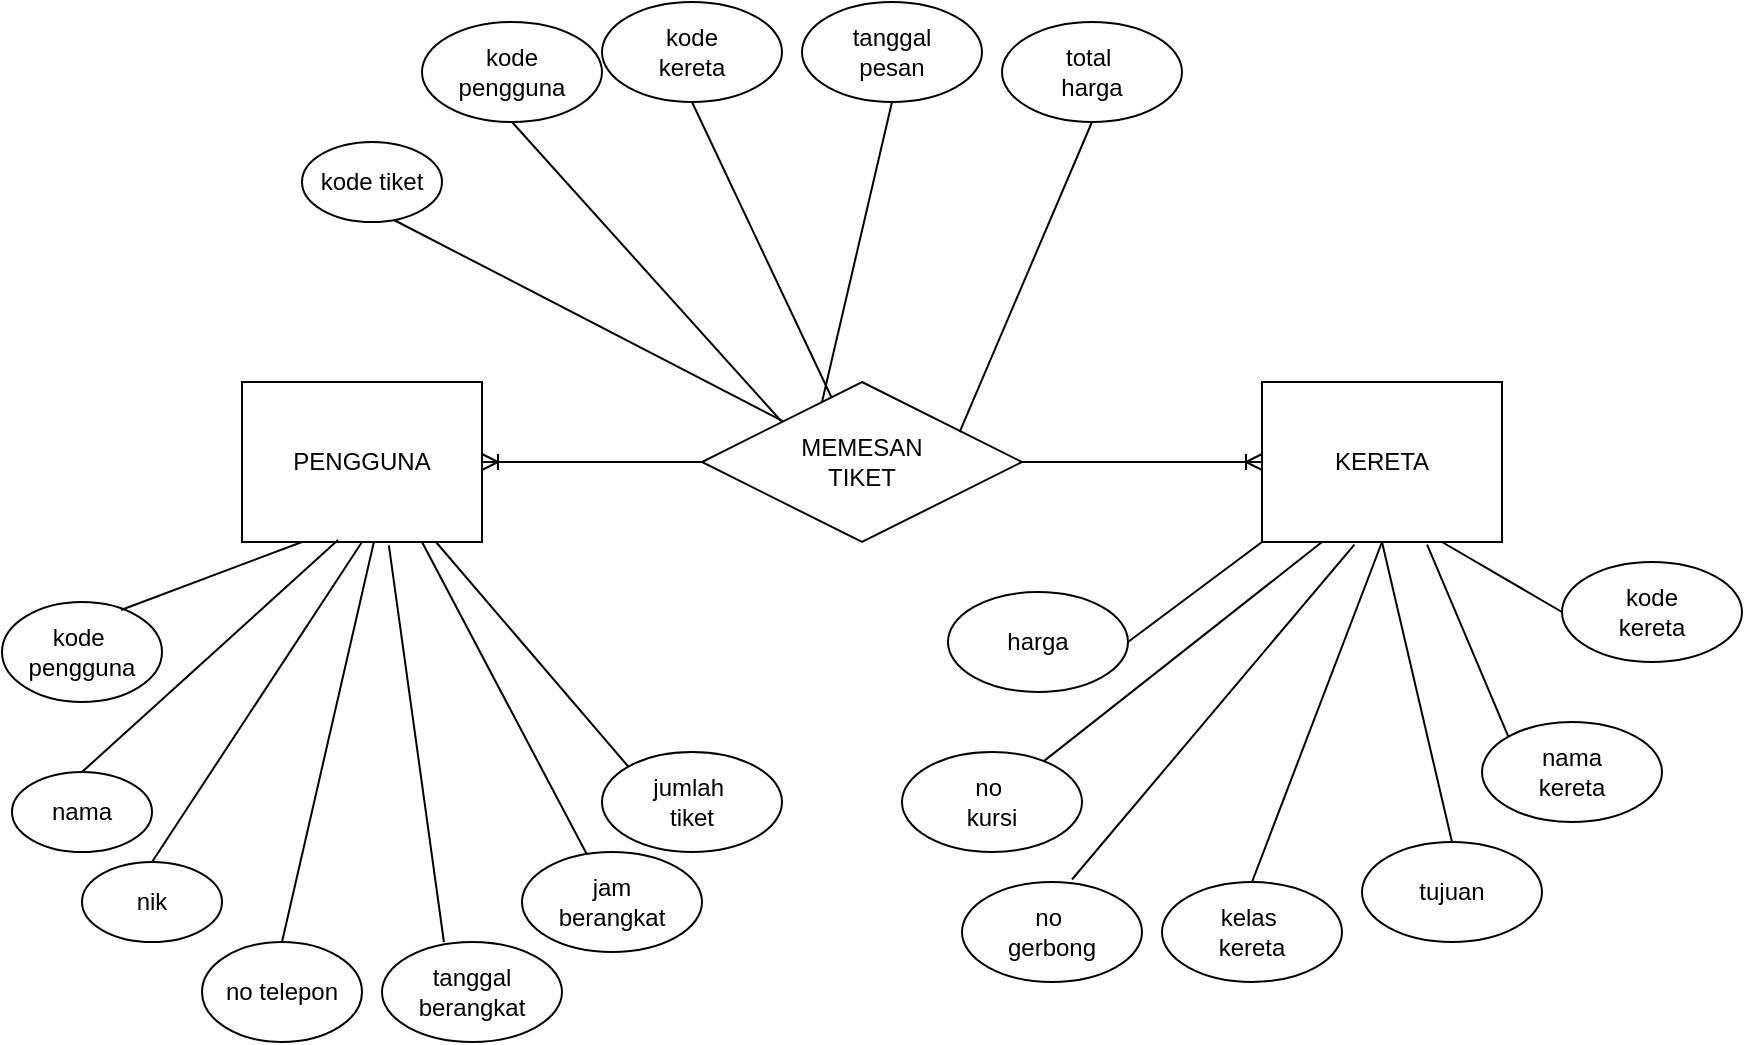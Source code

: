 <mxfile version="22.1.0" type="device">
  <diagram name="Halaman-1" id="B5TU4Ey-0ZTeFgjD5FnV">
    <mxGraphModel dx="1667" dy="825" grid="1" gridSize="10" guides="1" tooltips="1" connect="1" arrows="1" fold="1" page="1" pageScale="1" pageWidth="827" pageHeight="1169" math="0" shadow="0">
      <root>
        <mxCell id="0" />
        <mxCell id="1" parent="0" />
        <mxCell id="OLjb0A5zg21FzflNNjin-12" style="edgeStyle=orthogonalEdgeStyle;rounded=0;orthogonalLoop=1;jettySize=auto;html=1;startArrow=ERoneToMany;startFill=0;endArrow=none;endFill=0;entryX=0;entryY=0.5;entryDx=0;entryDy=0;" parent="1" source="OLjb0A5zg21FzflNNjin-1" target="OLjb0A5zg21FzflNNjin-3" edge="1">
          <mxGeometry relative="1" as="geometry">
            <mxPoint x="280" y="400" as="targetPoint" />
          </mxGeometry>
        </mxCell>
        <mxCell id="OLjb0A5zg21FzflNNjin-1" value="PENGGUNA" style="rounded=0;whiteSpace=wrap;html=1;" parent="1" vertex="1">
          <mxGeometry x="60" y="360" width="120" height="80" as="geometry" />
        </mxCell>
        <mxCell id="OLjb0A5zg21FzflNNjin-13" style="edgeStyle=orthogonalEdgeStyle;rounded=0;orthogonalLoop=1;jettySize=auto;html=1;startArrow=ERoneToMany;startFill=0;endArrow=none;endFill=0;entryX=1;entryY=0.5;entryDx=0;entryDy=0;" parent="1" source="OLjb0A5zg21FzflNNjin-2" target="OLjb0A5zg21FzflNNjin-3" edge="1">
          <mxGeometry relative="1" as="geometry">
            <mxPoint x="460" y="400" as="targetPoint" />
          </mxGeometry>
        </mxCell>
        <mxCell id="OLjb0A5zg21FzflNNjin-2" value="KERETA" style="rounded=0;whiteSpace=wrap;html=1;" parent="1" vertex="1">
          <mxGeometry x="570" y="360" width="120" height="80" as="geometry" />
        </mxCell>
        <mxCell id="OLjb0A5zg21FzflNNjin-3" value="MEMESAN&lt;br&gt;TIKET" style="rhombus;whiteSpace=wrap;html=1;" parent="1" vertex="1">
          <mxGeometry x="290" y="360" width="160" height="80" as="geometry" />
        </mxCell>
        <mxCell id="OLjb0A5zg21FzflNNjin-4" value="nama" style="ellipse;whiteSpace=wrap;html=1;" parent="1" vertex="1">
          <mxGeometry x="-55" y="555" width="70" height="40" as="geometry" />
        </mxCell>
        <mxCell id="OLjb0A5zg21FzflNNjin-5" value="nik" style="ellipse;whiteSpace=wrap;html=1;" parent="1" vertex="1">
          <mxGeometry x="-20" y="600" width="70" height="40" as="geometry" />
        </mxCell>
        <mxCell id="OLjb0A5zg21FzflNNjin-6" value="no telepon" style="ellipse;whiteSpace=wrap;html=1;" parent="1" vertex="1">
          <mxGeometry x="40" y="640" width="80" height="50" as="geometry" />
        </mxCell>
        <mxCell id="OLjb0A5zg21FzflNNjin-15" value="kode tiket" style="ellipse;whiteSpace=wrap;html=1;" parent="1" vertex="1">
          <mxGeometry x="90" y="240" width="70" height="40" as="geometry" />
        </mxCell>
        <mxCell id="OLjb0A5zg21FzflNNjin-16" value="tanggal&lt;br&gt;berangkat" style="ellipse;whiteSpace=wrap;html=1;" parent="1" vertex="1">
          <mxGeometry x="130" y="640" width="90" height="50" as="geometry" />
        </mxCell>
        <mxCell id="OLjb0A5zg21FzflNNjin-18" value="jam&lt;br&gt;berangkat" style="ellipse;whiteSpace=wrap;html=1;" parent="1" vertex="1">
          <mxGeometry x="200" y="595" width="90" height="50" as="geometry" />
        </mxCell>
        <mxCell id="OLjb0A5zg21FzflNNjin-19" value="tanggal&lt;br&gt;pesan" style="ellipse;whiteSpace=wrap;html=1;" parent="1" vertex="1">
          <mxGeometry x="340" y="170" width="90" height="50" as="geometry" />
        </mxCell>
        <mxCell id="OLjb0A5zg21FzflNNjin-20" value="jumlah&amp;nbsp;&lt;br&gt;tiket" style="ellipse;whiteSpace=wrap;html=1;" parent="1" vertex="1">
          <mxGeometry x="240" y="545" width="90" height="50" as="geometry" />
        </mxCell>
        <mxCell id="OLjb0A5zg21FzflNNjin-21" value="total&amp;nbsp;&lt;br&gt;harga" style="ellipse;whiteSpace=wrap;html=1;" parent="1" vertex="1">
          <mxGeometry x="440" y="180" width="90" height="50" as="geometry" />
        </mxCell>
        <mxCell id="OLjb0A5zg21FzflNNjin-24" value="" style="endArrow=none;html=1;rounded=0;entryX=0.657;entryY=0.975;entryDx=0;entryDy=0;entryPerimeter=0;" parent="1" source="OLjb0A5zg21FzflNNjin-3" target="OLjb0A5zg21FzflNNjin-15" edge="1">
          <mxGeometry width="50" height="50" relative="1" as="geometry">
            <mxPoint x="130" y="340" as="sourcePoint" />
            <mxPoint x="180" y="290" as="targetPoint" />
          </mxGeometry>
        </mxCell>
        <mxCell id="OLjb0A5zg21FzflNNjin-25" value="" style="endArrow=none;html=1;rounded=0;entryX=0.5;entryY=1;entryDx=0;entryDy=0;" parent="1" target="OLjb0A5zg21FzflNNjin-19" edge="1">
          <mxGeometry width="50" height="50" relative="1" as="geometry">
            <mxPoint x="350" y="370" as="sourcePoint" />
            <mxPoint x="265" y="230" as="targetPoint" />
          </mxGeometry>
        </mxCell>
        <mxCell id="OLjb0A5zg21FzflNNjin-26" value="" style="endArrow=none;html=1;rounded=0;entryX=0.344;entryY=0;entryDx=0;entryDy=0;exitX=0.612;exitY=1.021;exitDx=0;exitDy=0;exitPerimeter=0;entryPerimeter=0;" parent="1" source="OLjb0A5zg21FzflNNjin-1" target="OLjb0A5zg21FzflNNjin-16" edge="1">
          <mxGeometry width="50" height="50" relative="1" as="geometry">
            <mxPoint x="353" y="398" as="sourcePoint" />
            <mxPoint x="205" y="310" as="targetPoint" />
          </mxGeometry>
        </mxCell>
        <mxCell id="OLjb0A5zg21FzflNNjin-27" value="" style="endArrow=none;html=1;rounded=0;exitX=0.75;exitY=1;exitDx=0;exitDy=0;" parent="1" source="OLjb0A5zg21FzflNNjin-1" target="OLjb0A5zg21FzflNNjin-18" edge="1">
          <mxGeometry width="50" height="50" relative="1" as="geometry">
            <mxPoint x="363" y="408" as="sourcePoint" />
            <mxPoint x="215" y="320" as="targetPoint" />
          </mxGeometry>
        </mxCell>
        <mxCell id="OLjb0A5zg21FzflNNjin-28" value="" style="endArrow=none;html=1;rounded=0;entryX=0;entryY=0;entryDx=0;entryDy=0;exitX=0.81;exitY=1.003;exitDx=0;exitDy=0;exitPerimeter=0;" parent="1" source="OLjb0A5zg21FzflNNjin-1" target="OLjb0A5zg21FzflNNjin-20" edge="1">
          <mxGeometry width="50" height="50" relative="1" as="geometry">
            <mxPoint x="373" y="418" as="sourcePoint" />
            <mxPoint x="225" y="330" as="targetPoint" />
          </mxGeometry>
        </mxCell>
        <mxCell id="OLjb0A5zg21FzflNNjin-29" value="" style="endArrow=none;html=1;rounded=0;entryX=0.5;entryY=1;entryDx=0;entryDy=0;exitX=0.805;exitY=0.313;exitDx=0;exitDy=0;exitPerimeter=0;" parent="1" source="OLjb0A5zg21FzflNNjin-3" target="OLjb0A5zg21FzflNNjin-21" edge="1">
          <mxGeometry width="50" height="50" relative="1" as="geometry">
            <mxPoint x="427" y="382" as="sourcePoint" />
            <mxPoint x="235" y="340" as="targetPoint" />
          </mxGeometry>
        </mxCell>
        <mxCell id="OLjb0A5zg21FzflNNjin-30" value="kode&lt;br&gt;kereta" style="ellipse;whiteSpace=wrap;html=1;" parent="1" vertex="1">
          <mxGeometry x="720" y="450" width="90" height="50" as="geometry" />
        </mxCell>
        <mxCell id="OLjb0A5zg21FzflNNjin-31" value="nama&lt;br&gt;kereta" style="ellipse;whiteSpace=wrap;html=1;" parent="1" vertex="1">
          <mxGeometry x="680" y="530" width="90" height="50" as="geometry" />
        </mxCell>
        <mxCell id="OLjb0A5zg21FzflNNjin-32" value="kelas&amp;nbsp;&lt;br&gt;kereta" style="ellipse;whiteSpace=wrap;html=1;" parent="1" vertex="1">
          <mxGeometry x="520" y="610" width="90" height="50" as="geometry" />
        </mxCell>
        <mxCell id="OLjb0A5zg21FzflNNjin-33" value="tujuan" style="ellipse;whiteSpace=wrap;html=1;" parent="1" vertex="1">
          <mxGeometry x="620" y="590" width="90" height="50" as="geometry" />
        </mxCell>
        <mxCell id="OLjb0A5zg21FzflNNjin-34" value="harga" style="ellipse;whiteSpace=wrap;html=1;" parent="1" vertex="1">
          <mxGeometry x="413" y="465" width="90" height="50" as="geometry" />
        </mxCell>
        <mxCell id="OLjb0A5zg21FzflNNjin-35" value="no&amp;nbsp;&lt;br&gt;gerbong" style="ellipse;whiteSpace=wrap;html=1;" parent="1" vertex="1">
          <mxGeometry x="420" y="610" width="90" height="50" as="geometry" />
        </mxCell>
        <mxCell id="OLjb0A5zg21FzflNNjin-36" value="no&amp;nbsp;&lt;br&gt;kursi" style="ellipse;whiteSpace=wrap;html=1;" parent="1" vertex="1">
          <mxGeometry x="390" y="545" width="90" height="50" as="geometry" />
        </mxCell>
        <mxCell id="OLjb0A5zg21FzflNNjin-38" value="" style="endArrow=none;html=1;rounded=0;exitX=1;exitY=0.5;exitDx=0;exitDy=0;" parent="1" source="OLjb0A5zg21FzflNNjin-34" edge="1">
          <mxGeometry width="50" height="50" relative="1" as="geometry">
            <mxPoint x="520" y="490" as="sourcePoint" />
            <mxPoint x="570" y="440" as="targetPoint" />
          </mxGeometry>
        </mxCell>
        <mxCell id="OLjb0A5zg21FzflNNjin-40" value="" style="endArrow=none;html=1;rounded=0;entryX=0.25;entryY=1;entryDx=0;entryDy=0;" parent="1" source="OLjb0A5zg21FzflNNjin-36" target="OLjb0A5zg21FzflNNjin-2" edge="1">
          <mxGeometry width="50" height="50" relative="1" as="geometry">
            <mxPoint x="513" y="500" as="sourcePoint" />
            <mxPoint x="580" y="450" as="targetPoint" />
          </mxGeometry>
        </mxCell>
        <mxCell id="OLjb0A5zg21FzflNNjin-41" value="" style="endArrow=none;html=1;rounded=0;exitX=0.611;exitY=-0.025;exitDx=0;exitDy=0;exitPerimeter=0;entryX=0.385;entryY=1.016;entryDx=0;entryDy=0;entryPerimeter=0;" parent="1" source="OLjb0A5zg21FzflNNjin-35" target="OLjb0A5zg21FzflNNjin-2" edge="1">
          <mxGeometry width="50" height="50" relative="1" as="geometry">
            <mxPoint x="523" y="510" as="sourcePoint" />
            <mxPoint x="590" y="460" as="targetPoint" />
          </mxGeometry>
        </mxCell>
        <mxCell id="OLjb0A5zg21FzflNNjin-42" value="" style="endArrow=none;html=1;rounded=0;exitX=0.5;exitY=0;exitDx=0;exitDy=0;" parent="1" source="OLjb0A5zg21FzflNNjin-32" edge="1">
          <mxGeometry width="50" height="50" relative="1" as="geometry">
            <mxPoint x="555" y="600" as="sourcePoint" />
            <mxPoint x="630" y="440" as="targetPoint" />
            <Array as="points">
              <mxPoint x="630" y="440" />
            </Array>
          </mxGeometry>
        </mxCell>
        <mxCell id="OLjb0A5zg21FzflNNjin-43" value="" style="endArrow=none;html=1;rounded=0;exitX=0.5;exitY=0;exitDx=0;exitDy=0;entryX=0.5;entryY=1;entryDx=0;entryDy=0;" parent="1" source="OLjb0A5zg21FzflNNjin-33" target="OLjb0A5zg21FzflNNjin-2" edge="1">
          <mxGeometry width="50" height="50" relative="1" as="geometry">
            <mxPoint x="543" y="530" as="sourcePoint" />
            <mxPoint x="610" y="480" as="targetPoint" />
          </mxGeometry>
        </mxCell>
        <mxCell id="OLjb0A5zg21FzflNNjin-44" value="" style="endArrow=none;html=1;rounded=0;exitX=0;exitY=0;exitDx=0;exitDy=0;entryX=0.688;entryY=1.016;entryDx=0;entryDy=0;entryPerimeter=0;" parent="1" source="OLjb0A5zg21FzflNNjin-31" target="OLjb0A5zg21FzflNNjin-2" edge="1">
          <mxGeometry width="50" height="50" relative="1" as="geometry">
            <mxPoint x="553" y="540" as="sourcePoint" />
            <mxPoint x="620" y="490" as="targetPoint" />
          </mxGeometry>
        </mxCell>
        <mxCell id="OLjb0A5zg21FzflNNjin-45" value="" style="endArrow=none;html=1;rounded=0;exitX=0.75;exitY=1;exitDx=0;exitDy=0;entryX=0;entryY=0.5;entryDx=0;entryDy=0;" parent="1" source="OLjb0A5zg21FzflNNjin-2" target="OLjb0A5zg21FzflNNjin-30" edge="1">
          <mxGeometry width="50" height="50" relative="1" as="geometry">
            <mxPoint x="563" y="550" as="sourcePoint" />
            <mxPoint x="630" y="500" as="targetPoint" />
          </mxGeometry>
        </mxCell>
        <mxCell id="OLjb0A5zg21FzflNNjin-46" value="" style="endArrow=none;html=1;rounded=0;exitX=0.5;exitY=0;exitDx=0;exitDy=0;entryX=0.4;entryY=0.988;entryDx=0;entryDy=0;entryPerimeter=0;" parent="1" source="OLjb0A5zg21FzflNNjin-4" target="OLjb0A5zg21FzflNNjin-1" edge="1">
          <mxGeometry width="50" height="50" relative="1" as="geometry">
            <mxPoint x="30" y="490" as="sourcePoint" />
            <mxPoint x="80" y="440" as="targetPoint" />
          </mxGeometry>
        </mxCell>
        <mxCell id="OLjb0A5zg21FzflNNjin-47" value="" style="endArrow=none;html=1;rounded=0;entryX=0.5;entryY=1;entryDx=0;entryDy=0;exitX=0.5;exitY=0;exitDx=0;exitDy=0;" parent="1" source="OLjb0A5zg21FzflNNjin-5" target="OLjb0A5zg21FzflNNjin-1" edge="1">
          <mxGeometry width="50" height="50" relative="1" as="geometry">
            <mxPoint x="110" y="540" as="sourcePoint" />
            <mxPoint x="90" y="450" as="targetPoint" />
          </mxGeometry>
        </mxCell>
        <mxCell id="OLjb0A5zg21FzflNNjin-48" value="" style="endArrow=none;html=1;rounded=0;exitX=0.5;exitY=0;exitDx=0;exitDy=0;entryX=0.55;entryY=0.997;entryDx=0;entryDy=0;entryPerimeter=0;" parent="1" source="OLjb0A5zg21FzflNNjin-6" target="OLjb0A5zg21FzflNNjin-1" edge="1">
          <mxGeometry width="50" height="50" relative="1" as="geometry">
            <mxPoint x="75" y="510" as="sourcePoint" />
            <mxPoint x="100" y="460" as="targetPoint" />
          </mxGeometry>
        </mxCell>
        <mxCell id="xvH_2VWeLO6jdb8Hp-s_-1" value="kode&amp;nbsp;&lt;br&gt;pengguna" style="ellipse;whiteSpace=wrap;html=1;" parent="1" vertex="1">
          <mxGeometry x="-60" y="470" width="80" height="50" as="geometry" />
        </mxCell>
        <mxCell id="xvH_2VWeLO6jdb8Hp-s_-2" value="" style="endArrow=none;html=1;rounded=0;exitX=0.744;exitY=0.08;exitDx=0;exitDy=0;entryX=0.25;entryY=1;entryDx=0;entryDy=0;exitPerimeter=0;" parent="1" source="xvH_2VWeLO6jdb8Hp-s_-1" target="OLjb0A5zg21FzflNNjin-1" edge="1">
          <mxGeometry width="50" height="50" relative="1" as="geometry">
            <mxPoint x="105" y="540" as="sourcePoint" />
            <mxPoint x="118" y="449" as="targetPoint" />
          </mxGeometry>
        </mxCell>
        <mxCell id="-RQbahNsXzovHLvJeZof-1" value="kode&lt;br&gt;kereta" style="ellipse;whiteSpace=wrap;html=1;" parent="1" vertex="1">
          <mxGeometry x="240" y="170" width="90" height="50" as="geometry" />
        </mxCell>
        <mxCell id="-RQbahNsXzovHLvJeZof-2" value="kode&lt;br&gt;pengguna" style="ellipse;whiteSpace=wrap;html=1;" parent="1" vertex="1">
          <mxGeometry x="150" y="180" width="90" height="50" as="geometry" />
        </mxCell>
        <mxCell id="-RQbahNsXzovHLvJeZof-4" value="" style="endArrow=none;html=1;rounded=0;entryX=0.5;entryY=1;entryDx=0;entryDy=0;exitX=0;exitY=0;exitDx=0;exitDy=0;" parent="1" source="OLjb0A5zg21FzflNNjin-3" target="-RQbahNsXzovHLvJeZof-2" edge="1">
          <mxGeometry width="50" height="50" relative="1" as="geometry">
            <mxPoint x="335" y="392" as="sourcePoint" />
            <mxPoint x="96" y="299" as="targetPoint" />
          </mxGeometry>
        </mxCell>
        <mxCell id="-RQbahNsXzovHLvJeZof-5" value="" style="endArrow=none;html=1;rounded=0;entryX=0.5;entryY=1;entryDx=0;entryDy=0;" parent="1" source="OLjb0A5zg21FzflNNjin-3" target="-RQbahNsXzovHLvJeZof-1" edge="1">
          <mxGeometry width="50" height="50" relative="1" as="geometry">
            <mxPoint x="345" y="402" as="sourcePoint" />
            <mxPoint x="106" y="309" as="targetPoint" />
          </mxGeometry>
        </mxCell>
      </root>
    </mxGraphModel>
  </diagram>
</mxfile>
